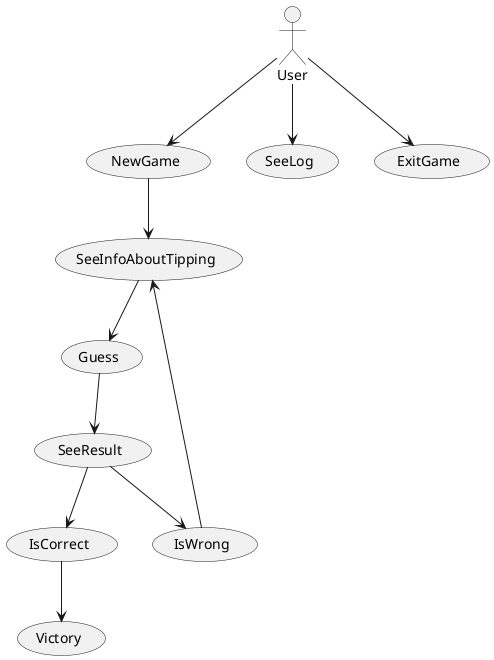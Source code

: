 ﻿@startuml
'' UseCaseDiagram

User --> (NewGame)
User --> (SeeLog)
User --> (ExitGame)
(NewGame) -->  (SeeInfoAboutTipping)
(SeeInfoAboutTipping) --> (Guess)
(Guess) --> (SeeResult)
(SeeResult) --> (IsCorrect)
(SeeResult) --> (IsWrong)
(IsCorrect) --> (Victory)
(IsWrong) --> (SeeInfoAboutTipping)
@enduml